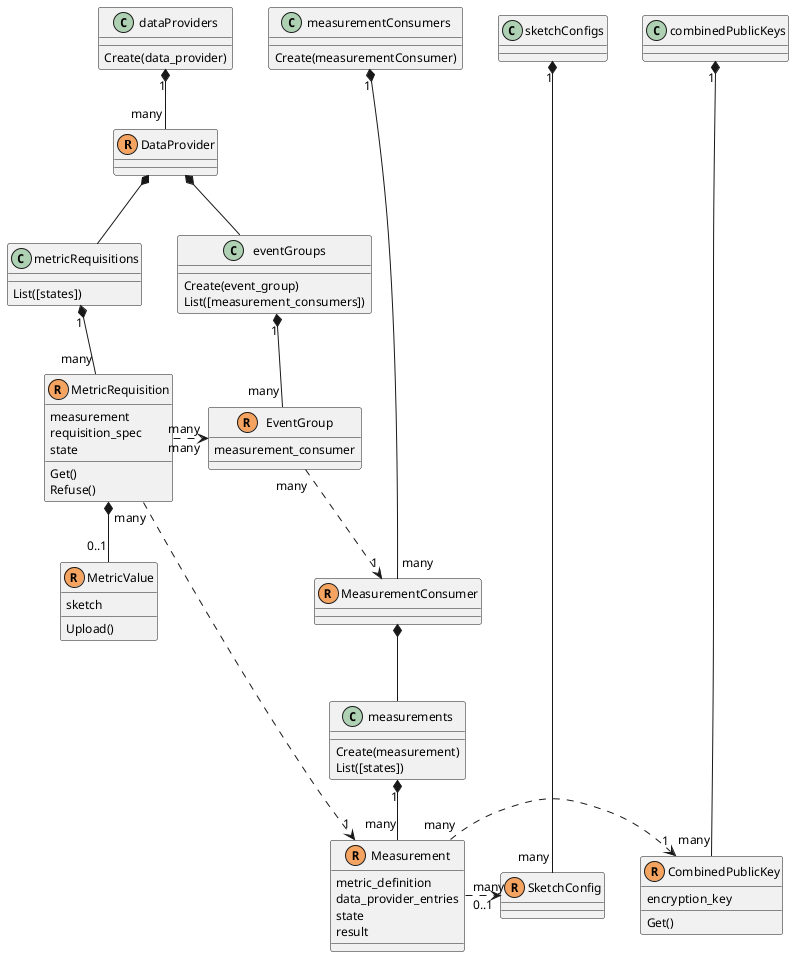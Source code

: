@startuml

!unquoted procedure resource($type)
  class $type << (R, SandyBrown) >>
!endprocedure
!unquoted procedure collection($name, $type)
  $name "1" *-- "many" $type
  object $name
!endprocedure

skinparam default {
  fontName "Roboto Mono"
  fontSize 12
}

resource(DataProvider) {
}
resource(MeasurementConsumer) {
}
resource(SketchConfig) {
}
resource(CombinedPublicKey) {
  encryption_key
  Get()
}
resource(Measurement) {
  metric_definition
  data_provider_entries
  state
  result
}

together {
  collection(measurementConsumers, MeasurementConsumer) {
    Create(measurementConsumer)
  }
  collection(dataProviders, DataProvider) {
    Create(data_provider)
  }
  collection(sketchConfigs, SketchConfig) {
  }
  collection(combinedPublicKeys, CombinedPublicKey) {
  }
}

collection(metricRequisitions, MetricRequisition) {
  List([states])
}
collection(eventGroups, EventGroup) {
  Create(event_group)
  List([measurement_consumers])
}
collection(measurements, Measurement) {
  Create(measurement)
  List([states])
}

resource(MetricRequisition) {
  measurement
  requisition_spec
  state
  Get()
  Refuse()
}
resource(EventGroup) {
  measurement_consumer
}
resource(MetricValue) {
  sketch
  Upload()
}

DataProvider *-- eventGroups
DataProvider *-- metricRequisitions
EventGroup "many" ..> "1" MeasurementConsumer

MetricRequisition "many" .> "many" EventGroup
MetricRequisition *-- "0..1" MetricValue
MetricRequisition "many" .> "1" Measurement

MeasurementConsumer *-- measurements
Measurement "many" .> "1" CombinedPublicKey
Measurement "many" .> "0..1" SketchConfig

@enduml